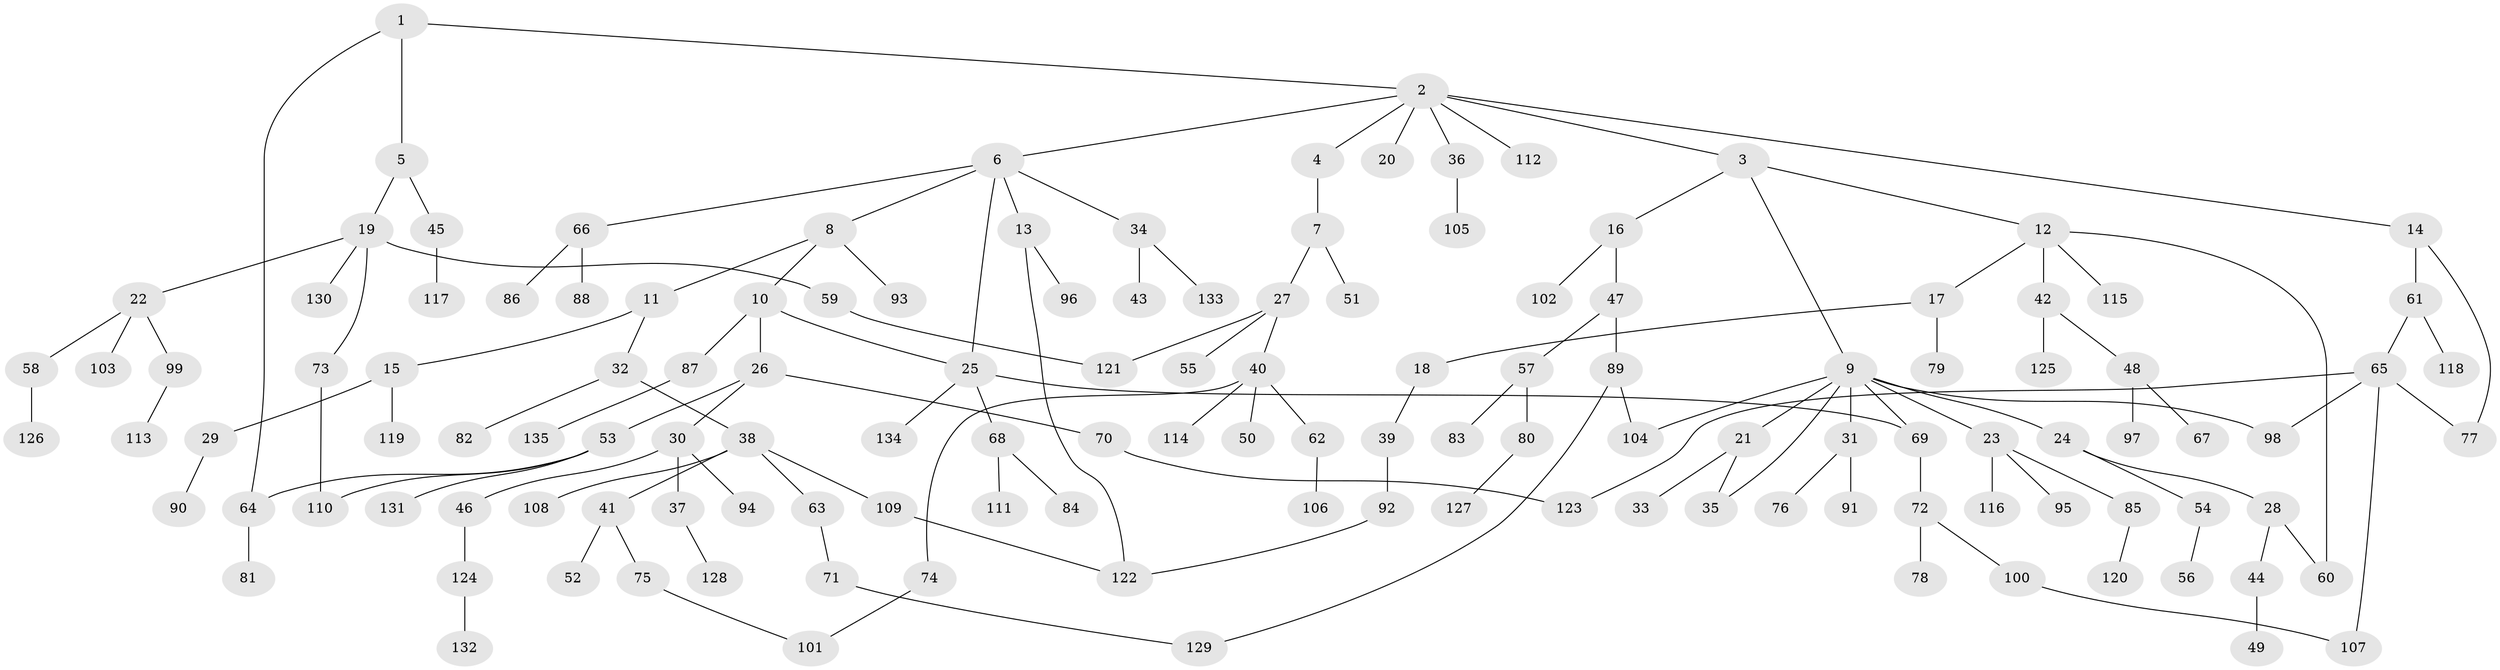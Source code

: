 // coarse degree distribution, {3: 0.08695652173913043, 8: 0.021739130434782608, 4: 0.11956521739130435, 2: 0.2717391304347826, 6: 0.021739130434782608, 7: 0.010869565217391304, 1: 0.42391304347826086, 5: 0.043478260869565216}
// Generated by graph-tools (version 1.1) at 2025/23/03/03/25 07:23:32]
// undirected, 135 vertices, 150 edges
graph export_dot {
graph [start="1"]
  node [color=gray90,style=filled];
  1;
  2;
  3;
  4;
  5;
  6;
  7;
  8;
  9;
  10;
  11;
  12;
  13;
  14;
  15;
  16;
  17;
  18;
  19;
  20;
  21;
  22;
  23;
  24;
  25;
  26;
  27;
  28;
  29;
  30;
  31;
  32;
  33;
  34;
  35;
  36;
  37;
  38;
  39;
  40;
  41;
  42;
  43;
  44;
  45;
  46;
  47;
  48;
  49;
  50;
  51;
  52;
  53;
  54;
  55;
  56;
  57;
  58;
  59;
  60;
  61;
  62;
  63;
  64;
  65;
  66;
  67;
  68;
  69;
  70;
  71;
  72;
  73;
  74;
  75;
  76;
  77;
  78;
  79;
  80;
  81;
  82;
  83;
  84;
  85;
  86;
  87;
  88;
  89;
  90;
  91;
  92;
  93;
  94;
  95;
  96;
  97;
  98;
  99;
  100;
  101;
  102;
  103;
  104;
  105;
  106;
  107;
  108;
  109;
  110;
  111;
  112;
  113;
  114;
  115;
  116;
  117;
  118;
  119;
  120;
  121;
  122;
  123;
  124;
  125;
  126;
  127;
  128;
  129;
  130;
  131;
  132;
  133;
  134;
  135;
  1 -- 2;
  1 -- 5;
  1 -- 64;
  2 -- 3;
  2 -- 4;
  2 -- 6;
  2 -- 14;
  2 -- 20;
  2 -- 36;
  2 -- 112;
  3 -- 9;
  3 -- 12;
  3 -- 16;
  4 -- 7;
  5 -- 19;
  5 -- 45;
  6 -- 8;
  6 -- 13;
  6 -- 34;
  6 -- 66;
  6 -- 25;
  7 -- 27;
  7 -- 51;
  8 -- 10;
  8 -- 11;
  8 -- 93;
  9 -- 21;
  9 -- 23;
  9 -- 24;
  9 -- 31;
  9 -- 69;
  9 -- 104;
  9 -- 35;
  9 -- 98;
  10 -- 25;
  10 -- 26;
  10 -- 87;
  11 -- 15;
  11 -- 32;
  12 -- 17;
  12 -- 42;
  12 -- 115;
  12 -- 60;
  13 -- 96;
  13 -- 122;
  14 -- 61;
  14 -- 77;
  15 -- 29;
  15 -- 119;
  16 -- 47;
  16 -- 102;
  17 -- 18;
  17 -- 79;
  18 -- 39;
  19 -- 22;
  19 -- 59;
  19 -- 73;
  19 -- 130;
  21 -- 33;
  21 -- 35;
  22 -- 58;
  22 -- 99;
  22 -- 103;
  23 -- 85;
  23 -- 95;
  23 -- 116;
  24 -- 28;
  24 -- 54;
  25 -- 68;
  25 -- 134;
  25 -- 69;
  26 -- 30;
  26 -- 53;
  26 -- 70;
  27 -- 40;
  27 -- 55;
  27 -- 121;
  28 -- 44;
  28 -- 60;
  29 -- 90;
  30 -- 37;
  30 -- 46;
  30 -- 94;
  31 -- 76;
  31 -- 91;
  32 -- 38;
  32 -- 82;
  34 -- 43;
  34 -- 133;
  36 -- 105;
  37 -- 128;
  38 -- 41;
  38 -- 63;
  38 -- 108;
  38 -- 109;
  39 -- 92;
  40 -- 50;
  40 -- 62;
  40 -- 74;
  40 -- 114;
  41 -- 52;
  41 -- 75;
  42 -- 48;
  42 -- 125;
  44 -- 49;
  45 -- 117;
  46 -- 124;
  47 -- 57;
  47 -- 89;
  48 -- 67;
  48 -- 97;
  53 -- 131;
  53 -- 64;
  53 -- 110;
  54 -- 56;
  57 -- 80;
  57 -- 83;
  58 -- 126;
  59 -- 121;
  61 -- 65;
  61 -- 118;
  62 -- 106;
  63 -- 71;
  64 -- 81;
  65 -- 77;
  65 -- 98;
  65 -- 123;
  65 -- 107;
  66 -- 86;
  66 -- 88;
  68 -- 84;
  68 -- 111;
  69 -- 72;
  70 -- 123;
  71 -- 129;
  72 -- 78;
  72 -- 100;
  73 -- 110;
  74 -- 101;
  75 -- 101;
  80 -- 127;
  85 -- 120;
  87 -- 135;
  89 -- 129;
  89 -- 104;
  92 -- 122;
  99 -- 113;
  100 -- 107;
  109 -- 122;
  124 -- 132;
}
